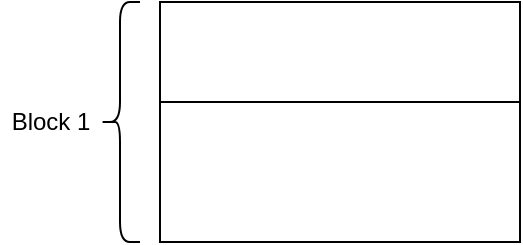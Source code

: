 <mxfile version="18.1.2" type="github"><diagram id="yeuC2EkaBikKAiJh-Oyg" name="Page-1"><mxGraphModel dx="946" dy="589" grid="1" gridSize="10" guides="1" tooltips="1" connect="1" arrows="1" fold="1" page="1" pageScale="1" pageWidth="827" pageHeight="1169" math="0" shadow="0"><root><mxCell id="0"/><mxCell id="1" parent="0"/><mxCell id="Jud1tdEzTlnpth4kqIXo-5" value="" style="shape=curlyBracket;whiteSpace=wrap;html=1;rounded=1;" vertex="1" parent="1"><mxGeometry x="100" y="170" width="20" height="120" as="geometry"/></mxCell><mxCell id="Jud1tdEzTlnpth4kqIXo-6" value="" style="verticalLabelPosition=bottom;verticalAlign=top;html=1;shape=mxgraph.basic.rect;fillColor2=none;strokeWidth=1;size=20;indent=5;" vertex="1" parent="1"><mxGeometry x="130" y="170" width="180" height="50" as="geometry"/></mxCell><mxCell id="Jud1tdEzTlnpth4kqIXo-7" value="" style="verticalLabelPosition=bottom;verticalAlign=top;html=1;shape=mxgraph.basic.rect;fillColor2=none;strokeWidth=1;size=20;indent=5;" vertex="1" parent="1"><mxGeometry x="130" y="220" width="180" height="70" as="geometry"/></mxCell><mxCell id="Jud1tdEzTlnpth4kqIXo-8" value="Block 1" style="text;html=1;resizable=0;autosize=1;align=center;verticalAlign=middle;points=[];fillColor=none;strokeColor=none;rounded=0;" vertex="1" parent="1"><mxGeometry x="50" y="220" width="50" height="20" as="geometry"/></mxCell></root></mxGraphModel></diagram></mxfile>